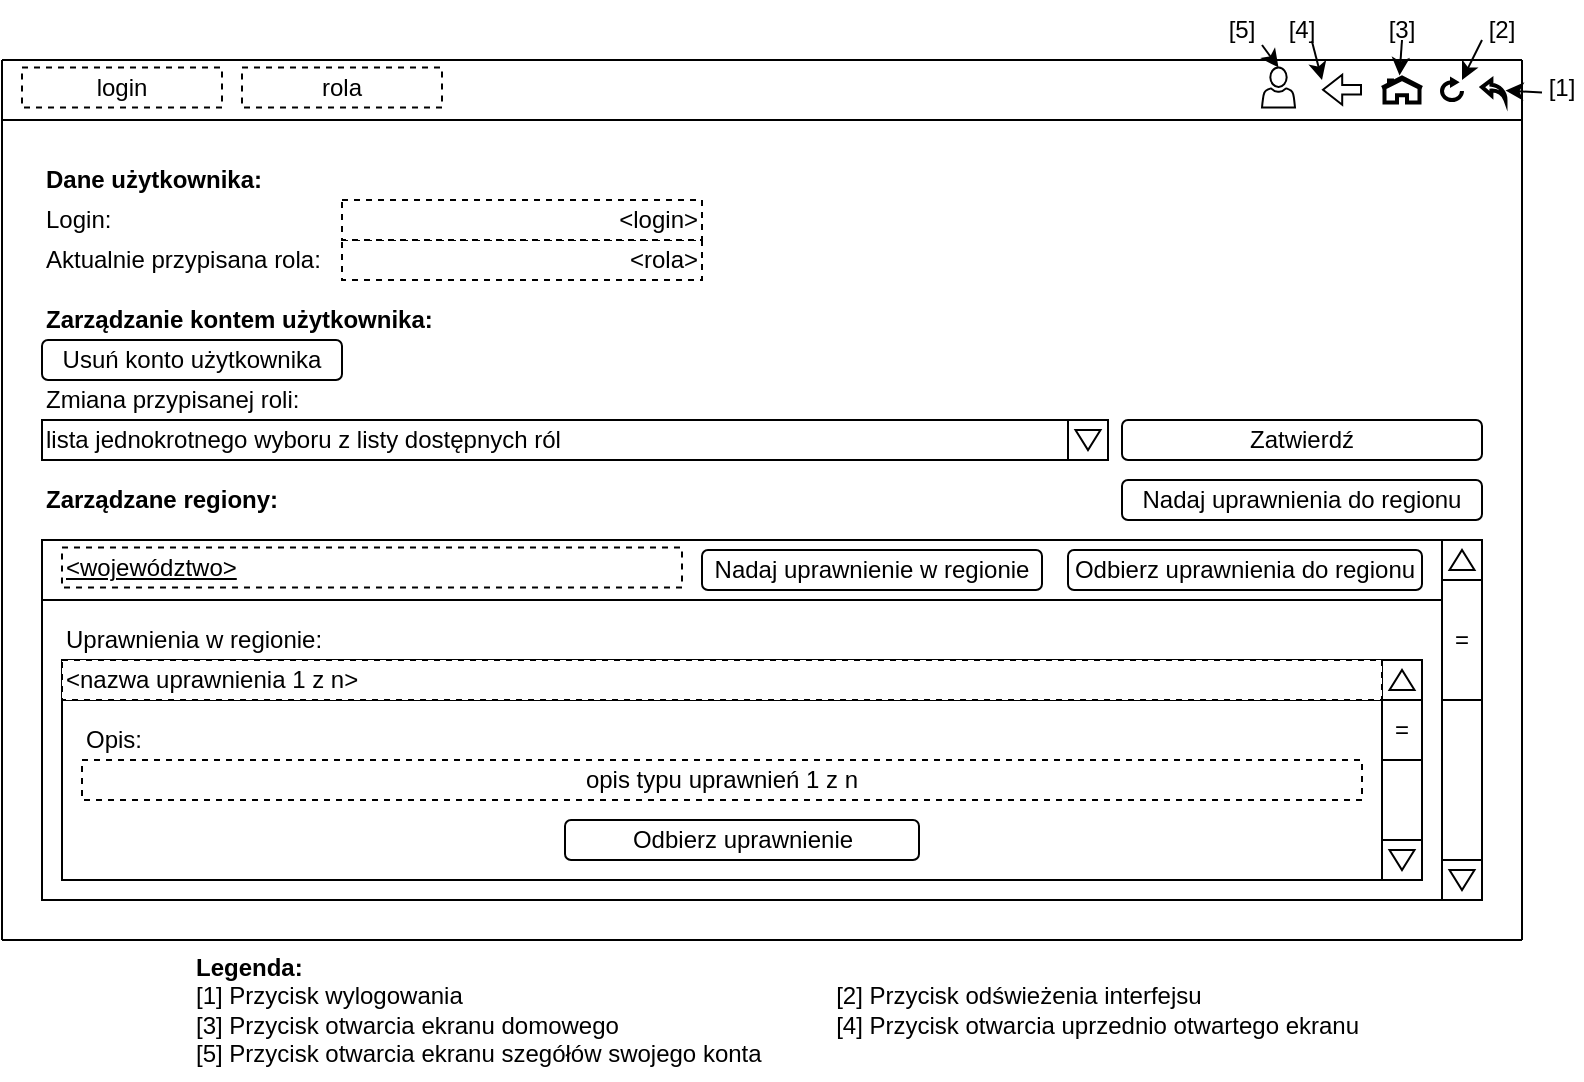 <mxfile version="22.0.2" type="device">
  <diagram name="Strona-1" id="h2WLkj2qyGADKgaHyaSV">
    <mxGraphModel dx="1182" dy="690" grid="1" gridSize="10" guides="1" tooltips="1" connect="1" arrows="1" fold="1" page="1" pageScale="1" pageWidth="827" pageHeight="1169" math="0" shadow="0">
      <root>
        <mxCell id="0" />
        <mxCell id="1" parent="0" />
        <mxCell id="EYUodT9akqzmMVGfxFc3-4" value="" style="endArrow=none;html=1;rounded=0;" parent="1" edge="1">
          <mxGeometry width="50" height="50" relative="1" as="geometry">
            <mxPoint x="10" y="220" as="sourcePoint" />
            <mxPoint x="770" y="220" as="targetPoint" />
          </mxGeometry>
        </mxCell>
        <mxCell id="EYUodT9akqzmMVGfxFc3-5" value="" style="endArrow=none;html=1;rounded=0;" parent="1" edge="1">
          <mxGeometry width="50" height="50" relative="1" as="geometry">
            <mxPoint x="10" y="660" as="sourcePoint" />
            <mxPoint x="10" y="220" as="targetPoint" />
          </mxGeometry>
        </mxCell>
        <mxCell id="EYUodT9akqzmMVGfxFc3-6" value="" style="endArrow=none;html=1;rounded=0;" parent="1" edge="1">
          <mxGeometry width="50" height="50" relative="1" as="geometry">
            <mxPoint x="10" y="250" as="sourcePoint" />
            <mxPoint x="770" y="250" as="targetPoint" />
          </mxGeometry>
        </mxCell>
        <mxCell id="EYUodT9akqzmMVGfxFc3-13" value="" style="endArrow=none;html=1;rounded=0;" parent="1" edge="1">
          <mxGeometry width="50" height="50" relative="1" as="geometry">
            <mxPoint x="770" y="660" as="sourcePoint" />
            <mxPoint x="770" y="220" as="targetPoint" />
          </mxGeometry>
        </mxCell>
        <mxCell id="EYUodT9akqzmMVGfxFc3-34" value="" style="endArrow=none;html=1;rounded=0;fontFamily=Helvetica;fontSize=12;fontColor=default;" parent="1" edge="1">
          <mxGeometry width="50" height="50" relative="1" as="geometry">
            <mxPoint x="10" y="660" as="sourcePoint" />
            <mxPoint x="770" y="660" as="targetPoint" />
          </mxGeometry>
        </mxCell>
        <mxCell id="DOHr0hYEis4pRiLcCh-8-1" value="login" style="rounded=0;whiteSpace=wrap;html=1;dashed=1;" parent="1" vertex="1">
          <mxGeometry x="20" y="223.75" width="100" height="20" as="geometry" />
        </mxCell>
        <mxCell id="DOHr0hYEis4pRiLcCh-8-2" value="rola" style="rounded=0;whiteSpace=wrap;html=1;dashed=1;" parent="1" vertex="1">
          <mxGeometry x="130" y="223.75" width="100" height="20" as="geometry" />
        </mxCell>
        <mxCell id="zFJnKRyWuSgX2u8WX1jZ-2" value="Dane użytkownika:" style="text;html=1;strokeColor=none;fillColor=none;align=left;verticalAlign=middle;whiteSpace=wrap;rounded=0;fontStyle=1" parent="1" vertex="1">
          <mxGeometry x="30" y="270" width="330" height="20" as="geometry" />
        </mxCell>
        <mxCell id="zFJnKRyWuSgX2u8WX1jZ-4" value="Aktualnie przypisana rola:" style="text;html=1;strokeColor=none;fillColor=none;align=left;verticalAlign=middle;whiteSpace=wrap;rounded=0;" parent="1" vertex="1">
          <mxGeometry x="30" y="310" width="150" height="20" as="geometry" />
        </mxCell>
        <mxCell id="zFJnKRyWuSgX2u8WX1jZ-5" value="&amp;lt;rola&amp;gt;" style="rounded=0;whiteSpace=wrap;html=1;dashed=1;align=right;" parent="1" vertex="1">
          <mxGeometry x="180" y="310" width="180" height="20" as="geometry" />
        </mxCell>
        <mxCell id="zFJnKRyWuSgX2u8WX1jZ-6" value="Login:" style="text;html=1;strokeColor=none;fillColor=none;align=left;verticalAlign=middle;whiteSpace=wrap;rounded=0;" parent="1" vertex="1">
          <mxGeometry x="30" y="290" width="150" height="20" as="geometry" />
        </mxCell>
        <mxCell id="zFJnKRyWuSgX2u8WX1jZ-7" value="&amp;lt;login&amp;gt;" style="rounded=0;whiteSpace=wrap;html=1;dashed=1;align=right;" parent="1" vertex="1">
          <mxGeometry x="180" y="290" width="180" height="20" as="geometry" />
        </mxCell>
        <mxCell id="zFJnKRyWuSgX2u8WX1jZ-9" value="" style="rounded=0;whiteSpace=wrap;html=1;" parent="1" vertex="1">
          <mxGeometry x="30" y="460" width="700" height="180" as="geometry" />
        </mxCell>
        <mxCell id="zFJnKRyWuSgX2u8WX1jZ-10" value="" style="rounded=0;whiteSpace=wrap;html=1;" parent="1" vertex="1">
          <mxGeometry x="730" y="480" width="20" height="140" as="geometry" />
        </mxCell>
        <mxCell id="zFJnKRyWuSgX2u8WX1jZ-11" value="" style="whiteSpace=wrap;html=1;aspect=fixed;" parent="1" vertex="1">
          <mxGeometry x="730" y="460" width="20" height="20" as="geometry" />
        </mxCell>
        <mxCell id="zFJnKRyWuSgX2u8WX1jZ-12" value="" style="whiteSpace=wrap;html=1;aspect=fixed;" parent="1" vertex="1">
          <mxGeometry x="730" y="620" width="20" height="20" as="geometry" />
        </mxCell>
        <mxCell id="zFJnKRyWuSgX2u8WX1jZ-13" value="Zarządzane regiony:" style="text;html=1;strokeColor=none;fillColor=none;align=left;verticalAlign=middle;whiteSpace=wrap;rounded=0;fontStyle=1" parent="1" vertex="1">
          <mxGeometry x="30" y="430" width="330" height="20" as="geometry" />
        </mxCell>
        <mxCell id="zFJnKRyWuSgX2u8WX1jZ-14" value="" style="triangle;whiteSpace=wrap;html=1;rotation=-90;" parent="1" vertex="1">
          <mxGeometry x="735" y="463.75" width="10" height="12.5" as="geometry" />
        </mxCell>
        <mxCell id="zFJnKRyWuSgX2u8WX1jZ-17" value="" style="triangle;whiteSpace=wrap;html=1;rotation=90;" parent="1" vertex="1">
          <mxGeometry x="735" y="623.75" width="10" height="12.5" as="geometry" />
        </mxCell>
        <mxCell id="zFJnKRyWuSgX2u8WX1jZ-53" value="" style="text;html=1;strokeColor=default;fillColor=none;align=left;verticalAlign=middle;whiteSpace=wrap;rounded=0;fontStyle=4" parent="1" vertex="1">
          <mxGeometry x="30" y="460" width="700" height="30" as="geometry" />
        </mxCell>
        <mxCell id="zFJnKRyWuSgX2u8WX1jZ-54" value="" style="rounded=0;whiteSpace=wrap;html=1;" parent="1" vertex="1">
          <mxGeometry x="40" y="520" width="660" height="110" as="geometry" />
        </mxCell>
        <mxCell id="zFJnKRyWuSgX2u8WX1jZ-55" value="" style="rounded=0;whiteSpace=wrap;html=1;" parent="1" vertex="1">
          <mxGeometry x="700" y="540" width="20" height="70" as="geometry" />
        </mxCell>
        <mxCell id="zFJnKRyWuSgX2u8WX1jZ-56" value="" style="whiteSpace=wrap;html=1;aspect=fixed;" parent="1" vertex="1">
          <mxGeometry x="700" y="610" width="20" height="20" as="geometry" />
        </mxCell>
        <mxCell id="zFJnKRyWuSgX2u8WX1jZ-57" value="" style="triangle;whiteSpace=wrap;html=1;rotation=90;" parent="1" vertex="1">
          <mxGeometry x="705" y="613.75" width="10" height="12.5" as="geometry" />
        </mxCell>
        <mxCell id="zFJnKRyWuSgX2u8WX1jZ-60" value="" style="whiteSpace=wrap;html=1;aspect=fixed;" parent="1" vertex="1">
          <mxGeometry x="700" y="520" width="20" height="20" as="geometry" />
        </mxCell>
        <mxCell id="zFJnKRyWuSgX2u8WX1jZ-61" value="" style="triangle;whiteSpace=wrap;html=1;rotation=-90;" parent="1" vertex="1">
          <mxGeometry x="705" y="523.75" width="10" height="12.5" as="geometry" />
        </mxCell>
        <mxCell id="zFJnKRyWuSgX2u8WX1jZ-66" value="=" style="rounded=0;whiteSpace=wrap;html=1;" parent="1" vertex="1">
          <mxGeometry x="700" y="540" width="20" height="30" as="geometry" />
        </mxCell>
        <mxCell id="zFJnKRyWuSgX2u8WX1jZ-68" value="=" style="rounded=0;whiteSpace=wrap;html=1;" parent="1" vertex="1">
          <mxGeometry x="730" y="480" width="20" height="60" as="geometry" />
        </mxCell>
        <mxCell id="zFJnKRyWuSgX2u8WX1jZ-69" value="Zarządzanie kontem użytkownika:" style="text;html=1;strokeColor=none;fillColor=none;align=left;verticalAlign=middle;whiteSpace=wrap;rounded=0;fontStyle=1" parent="1" vertex="1">
          <mxGeometry x="30" y="340" width="370" height="20" as="geometry" />
        </mxCell>
        <mxCell id="zFJnKRyWuSgX2u8WX1jZ-70" value="Usuń konto użytkownika" style="rounded=1;whiteSpace=wrap;html=1;" parent="1" vertex="1">
          <mxGeometry x="30" y="360" width="150" height="20" as="geometry" />
        </mxCell>
        <mxCell id="P6Kt3_eikDYMjPxMo19f-1" value="" style="rounded=0;whiteSpace=wrap;html=1;align=left;" parent="1" vertex="1">
          <mxGeometry x="40" y="520" width="660" height="20" as="geometry" />
        </mxCell>
        <mxCell id="P6Kt3_eikDYMjPxMo19f-2" value="Uprawnienia w regionie:" style="text;html=1;strokeColor=none;fillColor=none;align=left;verticalAlign=middle;whiteSpace=wrap;rounded=0;fontStyle=0" parent="1" vertex="1">
          <mxGeometry x="40" y="500" width="290" height="20" as="geometry" />
        </mxCell>
        <mxCell id="P6Kt3_eikDYMjPxMo19f-6" value="Opis:" style="text;html=1;strokeColor=none;fillColor=none;align=left;verticalAlign=middle;whiteSpace=wrap;rounded=0;" parent="1" vertex="1">
          <mxGeometry x="50" y="550" width="250" height="20" as="geometry" />
        </mxCell>
        <mxCell id="P6Kt3_eikDYMjPxMo19f-7" value="opis typu uprawnień 1 z n" style="text;html=1;strokeColor=default;fillColor=none;align=center;verticalAlign=middle;whiteSpace=wrap;rounded=0;dashed=1;" parent="1" vertex="1">
          <mxGeometry x="50" y="570" width="640" height="20" as="geometry" />
        </mxCell>
        <mxCell id="mshhdvkL_Cg67tO_qv_s-1" value="Zmiana przypisanej roli:" style="text;html=1;strokeColor=none;fillColor=none;align=left;verticalAlign=middle;whiteSpace=wrap;rounded=0;" parent="1" vertex="1">
          <mxGeometry x="30" y="380" width="720" height="20" as="geometry" />
        </mxCell>
        <mxCell id="mshhdvkL_Cg67tO_qv_s-2" value="lista jednokrotnego wyboru z listy dostępnych ról" style="rounded=0;whiteSpace=wrap;html=1;align=left;" parent="1" vertex="1">
          <mxGeometry x="30" y="400" width="520" height="20" as="geometry" />
        </mxCell>
        <mxCell id="mshhdvkL_Cg67tO_qv_s-3" value="" style="whiteSpace=wrap;html=1;aspect=fixed;" parent="1" vertex="1">
          <mxGeometry x="543" y="400" width="20" height="20" as="geometry" />
        </mxCell>
        <mxCell id="mshhdvkL_Cg67tO_qv_s-4" value="" style="triangle;whiteSpace=wrap;html=1;rotation=90;" parent="1" vertex="1">
          <mxGeometry x="548" y="403.75" width="10" height="12.5" as="geometry" />
        </mxCell>
        <mxCell id="mshhdvkL_Cg67tO_qv_s-5" value="Nadaj uprawnienia do regionu" style="rounded=1;whiteSpace=wrap;html=1;" parent="1" vertex="1">
          <mxGeometry x="570" y="430" width="180" height="20" as="geometry" />
        </mxCell>
        <mxCell id="mshhdvkL_Cg67tO_qv_s-7" value="Nadaj uprawnienie w regionie" style="rounded=1;whiteSpace=wrap;html=1;" parent="1" vertex="1">
          <mxGeometry x="360" y="465" width="170" height="20" as="geometry" />
        </mxCell>
        <mxCell id="mshhdvkL_Cg67tO_qv_s-8" value="&lt;u&gt;&amp;lt;województwo&amp;gt;&lt;/u&gt;" style="rounded=0;whiteSpace=wrap;html=1;align=left;dashed=1;" parent="1" vertex="1">
          <mxGeometry x="40" y="463.75" width="310" height="20" as="geometry" />
        </mxCell>
        <mxCell id="mshhdvkL_Cg67tO_qv_s-9" value="Odbierz uprawnienia do regionu" style="rounded=1;whiteSpace=wrap;html=1;" parent="1" vertex="1">
          <mxGeometry x="543" y="465" width="177" height="20" as="geometry" />
        </mxCell>
        <mxCell id="mshhdvkL_Cg67tO_qv_s-11" value="&amp;lt;nazwa uprawnienia 1 z n&amp;gt;" style="rounded=0;whiteSpace=wrap;html=1;dashed=1;align=left;" parent="1" vertex="1">
          <mxGeometry x="40" y="520" width="660" height="20" as="geometry" />
        </mxCell>
        <mxCell id="mshhdvkL_Cg67tO_qv_s-13" value="Odbierz uprawnienie" style="rounded=1;whiteSpace=wrap;html=1;" parent="1" vertex="1">
          <mxGeometry x="291.5" y="600" width="177" height="20" as="geometry" />
        </mxCell>
        <mxCell id="C2soE-G4ZGq4X8KwiT5j-1" value="Zatwierdź" style="rounded=1;whiteSpace=wrap;html=1;" parent="1" vertex="1">
          <mxGeometry x="570" y="400" width="180" height="20" as="geometry" />
        </mxCell>
        <mxCell id="xM5moGvny445j4yLpYqm-1" value="" style="html=1;verticalLabelPosition=bottom;align=center;labelBackgroundColor=#ffffff;verticalAlign=top;strokeWidth=2;shadow=0;dashed=0;shape=mxgraph.ios7.icons.home;" vertex="1" parent="1">
          <mxGeometry x="700" y="228.75" width="20" height="12.5" as="geometry" />
        </mxCell>
        <mxCell id="xM5moGvny445j4yLpYqm-2" value="" style="html=1;verticalLabelPosition=bottom;align=center;labelBackgroundColor=#ffffff;verticalAlign=top;strokeWidth=2;shadow=0;dashed=0;shape=mxgraph.ios7.icons.back;fontFamily=Helvetica;fontSize=12;" vertex="1" parent="1">
          <mxGeometry x="750" y="230" width="11.76" height="10" as="geometry" />
        </mxCell>
        <mxCell id="xM5moGvny445j4yLpYqm-3" value="" style="html=1;verticalLabelPosition=bottom;align=center;labelBackgroundColor=#ffffff;verticalAlign=top;strokeWidth=2;shadow=0;dashed=0;shape=mxgraph.ios7.icons.reload;fontFamily=Helvetica;fontSize=12;" vertex="1" parent="1">
          <mxGeometry x="730" y="230" width="10" height="10" as="geometry" />
        </mxCell>
        <mxCell id="xM5moGvny445j4yLpYqm-4" value="[1]" style="text;html=1;strokeColor=none;fillColor=none;align=center;verticalAlign=middle;whiteSpace=wrap;rounded=0;fontSize=12;fontFamily=Helvetica;fontColor=default;" vertex="1" parent="1">
          <mxGeometry x="780" y="228.75" width="20" height="10" as="geometry" />
        </mxCell>
        <mxCell id="xM5moGvny445j4yLpYqm-5" value="" style="endArrow=classic;html=1;rounded=0;fontFamily=Helvetica;fontSize=12;fontColor=default;exitX=0;exitY=0.75;exitDx=0;exitDy=0;" edge="1" parent="1" source="xM5moGvny445j4yLpYqm-4" target="xM5moGvny445j4yLpYqm-2">
          <mxGeometry width="50" height="50" relative="1" as="geometry">
            <mxPoint x="700" y="200" as="sourcePoint" />
            <mxPoint x="750" y="150" as="targetPoint" />
          </mxGeometry>
        </mxCell>
        <mxCell id="xM5moGvny445j4yLpYqm-6" value="" style="shape=flexArrow;endArrow=classic;html=1;rounded=0;fontFamily=Helvetica;fontSize=12;fontColor=default;startWidth=9.302;endWidth=9.302;startSize=5.426;endSize=2.867;width=4.651;" edge="1" parent="1">
          <mxGeometry width="50" height="50" relative="1" as="geometry">
            <mxPoint x="690" y="234.88" as="sourcePoint" />
            <mxPoint x="670" y="234.88" as="targetPoint" />
          </mxGeometry>
        </mxCell>
        <mxCell id="xM5moGvny445j4yLpYqm-7" value="[2]" style="text;html=1;strokeColor=none;fillColor=none;align=center;verticalAlign=middle;whiteSpace=wrap;rounded=0;fontSize=12;fontFamily=Helvetica;fontColor=default;" vertex="1" parent="1">
          <mxGeometry x="740" y="200" width="40" height="10" as="geometry" />
        </mxCell>
        <mxCell id="xM5moGvny445j4yLpYqm-8" value="" style="endArrow=classic;html=1;rounded=0;fontFamily=Helvetica;fontSize=12;fontColor=default;exitX=0.25;exitY=1;exitDx=0;exitDy=0;entryX=1;entryY=0;entryDx=0;entryDy=0;entryPerimeter=0;" edge="1" parent="1" source="xM5moGvny445j4yLpYqm-7" target="xM5moGvny445j4yLpYqm-3">
          <mxGeometry width="50" height="50" relative="1" as="geometry">
            <mxPoint x="690" y="230" as="sourcePoint" />
            <mxPoint x="740" y="180" as="targetPoint" />
          </mxGeometry>
        </mxCell>
        <mxCell id="xM5moGvny445j4yLpYqm-9" value="[3]" style="text;html=1;strokeColor=none;fillColor=none;align=center;verticalAlign=middle;whiteSpace=wrap;rounded=0;fontSize=12;fontFamily=Helvetica;fontColor=default;" vertex="1" parent="1">
          <mxGeometry x="700" y="200" width="20" height="10" as="geometry" />
        </mxCell>
        <mxCell id="xM5moGvny445j4yLpYqm-10" value="" style="endArrow=classic;html=1;rounded=0;fontFamily=Helvetica;fontSize=12;fontColor=default;entryX=0.437;entryY=-0.082;entryDx=0;entryDy=0;entryPerimeter=0;exitX=0.5;exitY=1;exitDx=0;exitDy=0;" edge="1" parent="1" source="xM5moGvny445j4yLpYqm-9" target="xM5moGvny445j4yLpYqm-1">
          <mxGeometry width="50" height="50" relative="1" as="geometry">
            <mxPoint x="720" y="160" as="sourcePoint" />
            <mxPoint x="710" y="170" as="targetPoint" />
          </mxGeometry>
        </mxCell>
        <mxCell id="xM5moGvny445j4yLpYqm-11" value="[4]" style="text;html=1;strokeColor=none;fillColor=none;align=center;verticalAlign=middle;whiteSpace=wrap;rounded=0;fontSize=12;fontFamily=Helvetica;fontColor=default;" vertex="1" parent="1">
          <mxGeometry x="650" y="200" width="20" height="10" as="geometry" />
        </mxCell>
        <mxCell id="xM5moGvny445j4yLpYqm-12" value="" style="endArrow=classic;html=1;rounded=0;fontFamily=Helvetica;fontSize=12;fontColor=default;exitX=0.748;exitY=1.065;exitDx=0;exitDy=0;exitPerimeter=0;" edge="1" parent="1" source="xM5moGvny445j4yLpYqm-11">
          <mxGeometry width="50" height="50" relative="1" as="geometry">
            <mxPoint x="630" y="230" as="sourcePoint" />
            <mxPoint x="670" y="230" as="targetPoint" />
          </mxGeometry>
        </mxCell>
        <mxCell id="xM5moGvny445j4yLpYqm-13" value="" style="sketch=0;pointerEvents=1;shadow=0;dashed=0;html=1;labelPosition=center;verticalLabelPosition=bottom;verticalAlign=top;align=center;shape=mxgraph.mscae.intune.account_portal" vertex="1" parent="1">
          <mxGeometry x="640" y="223.75" width="16.5" height="20" as="geometry" />
        </mxCell>
        <mxCell id="xM5moGvny445j4yLpYqm-14" value="[5]" style="text;html=1;strokeColor=none;fillColor=none;align=center;verticalAlign=middle;whiteSpace=wrap;rounded=0;" vertex="1" parent="1">
          <mxGeometry x="620" y="190" width="20" height="30" as="geometry" />
        </mxCell>
        <mxCell id="xM5moGvny445j4yLpYqm-15" value="" style="endArrow=classic;html=1;rounded=0;exitX=1;exitY=0.75;exitDx=0;exitDy=0;entryX=0.5;entryY=0;entryDx=0;entryDy=0;entryPerimeter=0;" edge="1" parent="1" source="xM5moGvny445j4yLpYqm-14" target="xM5moGvny445j4yLpYqm-13">
          <mxGeometry width="50" height="50" relative="1" as="geometry">
            <mxPoint x="590" y="240" as="sourcePoint" />
            <mxPoint x="640" y="190" as="targetPoint" />
          </mxGeometry>
        </mxCell>
        <mxCell id="xM5moGvny445j4yLpYqm-16" value="&lt;b&gt;Legenda:&lt;/b&gt;&lt;br&gt;[1] Przycisk wylogowania&lt;span style=&quot;white-space: pre;&quot;&gt;&#x9;&lt;/span&gt;&lt;span style=&quot;white-space: pre;&quot;&gt;&#x9;&lt;span style=&quot;white-space: pre;&quot;&gt;&#x9;&lt;/span&gt;&lt;span style=&quot;white-space: pre;&quot;&gt;&#x9;&lt;span style=&quot;white-space: pre;&quot;&gt;&#x9;&lt;/span&gt;&lt;span style=&quot;white-space: pre;&quot;&gt;&#x9;&lt;span style=&quot;white-space: pre;&quot;&gt;&#x9;&lt;/span&gt;&lt;/span&gt;&lt;/span&gt;&lt;/span&gt;[2] Przycisk odświeżenia interfejsu&lt;br&gt;[3] Przycisk otwarcia ekranu domowego&lt;span style=&quot;white-space: pre;&quot;&gt;&#x9;&lt;/span&gt;&lt;span style=&quot;white-space: pre;&quot;&gt;&#x9;&lt;span style=&quot;white-space: pre;&quot;&gt;&#x9;&lt;/span&gt;&lt;span style=&quot;white-space: pre;&quot;&gt;&#x9;&lt;/span&gt;&lt;span style=&quot;white-space: pre;&quot;&gt;&#x9;&lt;/span&gt;&lt;/span&gt;[4] Przycisk otwarcia uprzednio otwartego ekranu&lt;br&gt;[5] Przycisk otwarcia ekranu szegółów swojego konta&lt;span style=&quot;white-space: pre;&quot;&gt;&#x9;&lt;/span&gt;&lt;span style=&quot;white-space: pre;&quot;&gt;&#x9;&lt;/span&gt;" style="text;html=1;align=left;verticalAlign=middle;resizable=0;points=[];autosize=1;strokeColor=none;fillColor=none;dashed=1;" vertex="1" parent="1">
          <mxGeometry x="105" y="660" width="610" height="70" as="geometry" />
        </mxCell>
      </root>
    </mxGraphModel>
  </diagram>
</mxfile>
